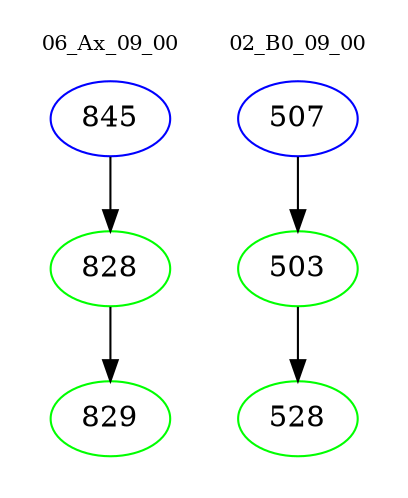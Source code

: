 digraph{
subgraph cluster_0 {
color = white
label = "06_Ax_09_00";
fontsize=10;
T0_845 [label="845", color="blue"]
T0_845 -> T0_828 [color="black"]
T0_828 [label="828", color="green"]
T0_828 -> T0_829 [color="black"]
T0_829 [label="829", color="green"]
}
subgraph cluster_1 {
color = white
label = "02_B0_09_00";
fontsize=10;
T1_507 [label="507", color="blue"]
T1_507 -> T1_503 [color="black"]
T1_503 [label="503", color="green"]
T1_503 -> T1_528 [color="black"]
T1_528 [label="528", color="green"]
}
}
